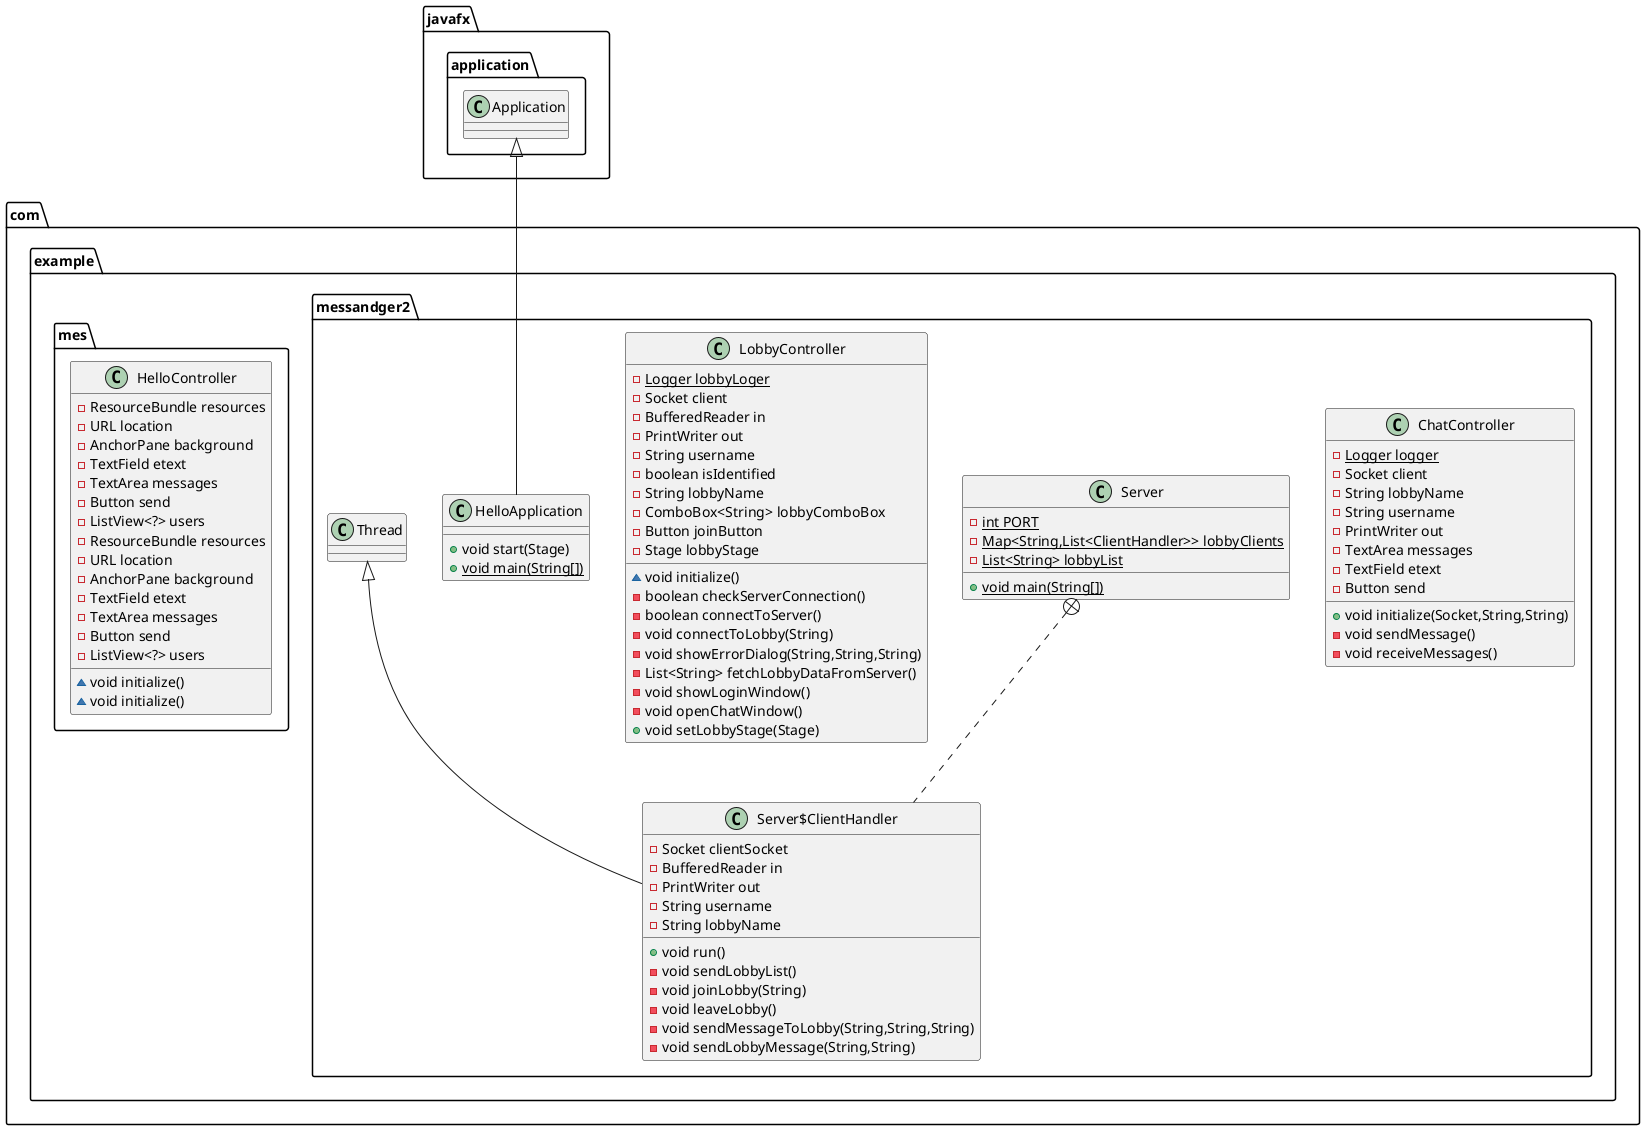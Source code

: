@startuml
class com.example.messandger2.ChatController {
- {static} Logger logger
- Socket client
- String lobbyName
- String username
- PrintWriter out
- TextArea messages
- TextField etext
- Button send
+ void initialize(Socket,String,String)
- void sendMessage()
- void receiveMessages()
}
class com.example.mes.HelloController {
- ResourceBundle resources
- URL location
- AnchorPane background
- TextField etext
- TextArea messages
- Button send
- ListView<?> users
~ void initialize()
}
class com.example.messandger2.Server {
- {static} int PORT
- {static} Map<String,List<ClientHandler>> lobbyClients
- {static} List<String> lobbyList
+ {static} void main(String[])
}
class com.example.messandger2.Server$ClientHandler {
- Socket clientSocket
- BufferedReader in
- PrintWriter out
- String username
- String lobbyName
+ void run()
- void sendLobbyList()
- void joinLobby(String)
- void leaveLobby()
- void sendMessageToLobby(String,String,String)
- void sendLobbyMessage(String,String)
}
class com.example.messandger2.LobbyController {
- {static} Logger lobbyLoger
- Socket client
- BufferedReader in
- PrintWriter out
- String username
- boolean isIdentified
- String lobbyName
- ComboBox<String> lobbyComboBox
- Button joinButton
- Stage lobbyStage
~ void initialize()
- boolean checkServerConnection()
- boolean connectToServer()
- void connectToLobby(String)
- void showErrorDialog(String,String,String)
- List<String> fetchLobbyDataFromServer()
- void showLoginWindow()
- void openChatWindow()
+ void setLobbyStage(Stage)
}
class com.example.mes.HelloController {
- ResourceBundle resources
- URL location
- AnchorPane background
- TextField etext
- TextArea messages
- Button send
- ListView<?> users
~ void initialize()
}
class com.example.messandger2.HelloApplication {
+ void start(Stage)
+ {static} void main(String[])
}


com.example.messandger2.Server +.. com.example.messandger2.Server$ClientHandler
com.example.messandger2.Thread <|-- com.example.messandger2.Server$ClientHandler
javafx.application.Application <|-- com.example.messandger2.HelloApplication
@enduml